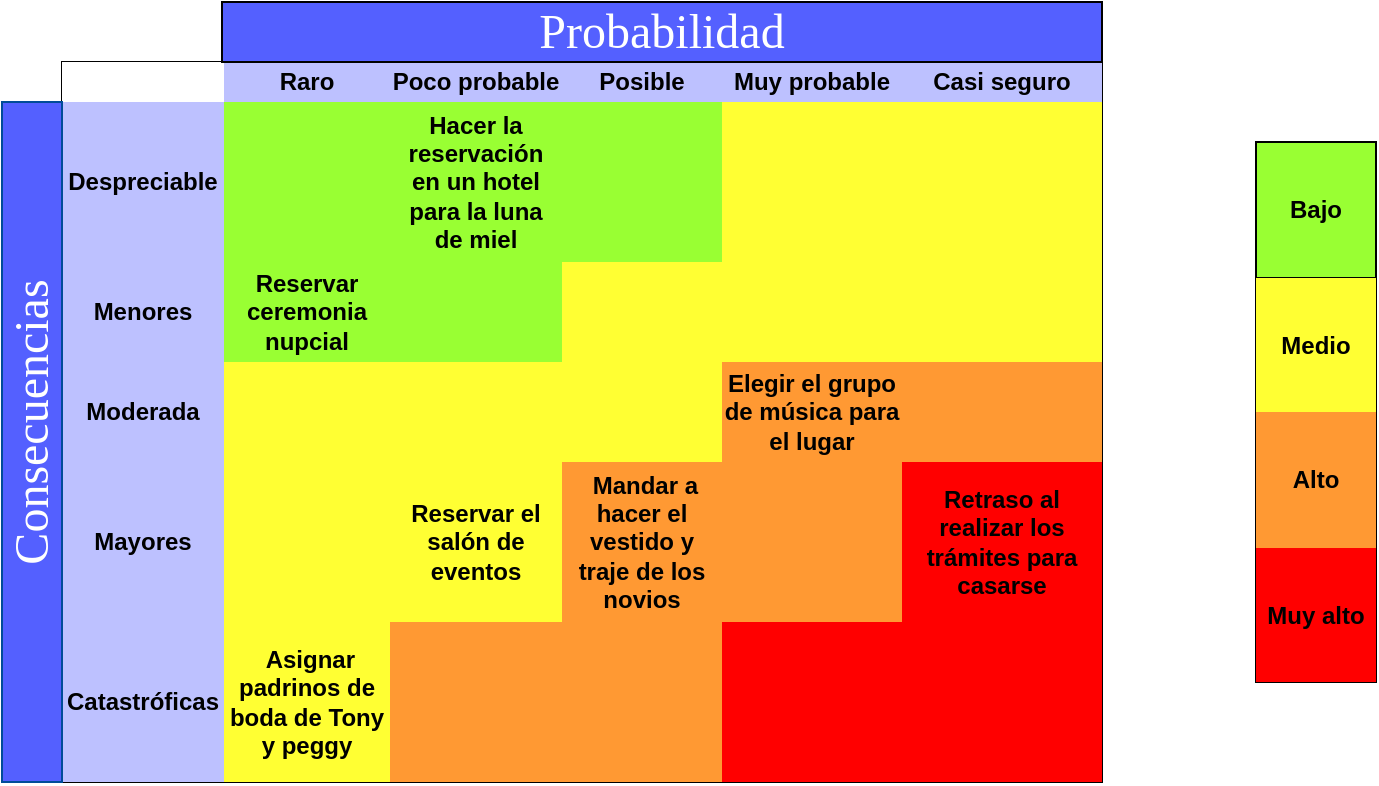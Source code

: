 <mxfile version="13.9.2" type="github">
  <diagram id="O2L6ZDKTy80kTJVc9CIp" name="Page-1">
    <mxGraphModel dx="1108" dy="482" grid="1" gridSize="10" guides="1" tooltips="1" connect="1" arrows="1" fold="1" page="1" pageScale="1" pageWidth="827" pageHeight="1169" math="0" shadow="0">
      <root>
        <mxCell id="0" />
        <mxCell id="1" parent="0" />
        <mxCell id="Ua8xMUkntEhrLMiah1p--66" value="" style="shape=table;html=1;whiteSpace=wrap;startSize=0;container=1;collapsible=0;childLayout=tableLayout;" vertex="1" parent="1">
          <mxGeometry x="230" y="120" width="520" height="360" as="geometry" />
        </mxCell>
        <mxCell id="Ua8xMUkntEhrLMiah1p--67" value="" style="shape=partialRectangle;html=1;whiteSpace=wrap;collapsible=0;dropTarget=0;pointerEvents=0;fillColor=#BDC1FF;top=0;left=0;bottom=0;right=0;points=[[0,0.5],[1,0.5]];portConstraint=eastwest;" vertex="1" parent="Ua8xMUkntEhrLMiah1p--66">
          <mxGeometry width="520" height="20" as="geometry" />
        </mxCell>
        <mxCell id="Ua8xMUkntEhrLMiah1p--68" value="" style="shape=partialRectangle;html=1;whiteSpace=wrap;connectable=0;overflow=hidden;fillColor=#FFFFFF;top=0;left=0;bottom=0;right=0;" vertex="1" parent="Ua8xMUkntEhrLMiah1p--67">
          <mxGeometry width="81" height="20" as="geometry" />
        </mxCell>
        <mxCell id="Ua8xMUkntEhrLMiah1p--69" value="&lt;b&gt;Raro&lt;/b&gt;" style="shape=partialRectangle;html=1;whiteSpace=wrap;connectable=0;overflow=hidden;fillColor=none;top=0;left=0;bottom=0;right=0;" vertex="1" parent="Ua8xMUkntEhrLMiah1p--67">
          <mxGeometry x="81" width="83" height="20" as="geometry" />
        </mxCell>
        <mxCell id="Ua8xMUkntEhrLMiah1p--70" value="&lt;b&gt;Poco probable&lt;/b&gt;" style="shape=partialRectangle;html=1;whiteSpace=wrap;connectable=0;overflow=hidden;fillColor=none;top=0;left=0;bottom=0;right=0;" vertex="1" parent="Ua8xMUkntEhrLMiah1p--67">
          <mxGeometry x="164" width="86" height="20" as="geometry" />
        </mxCell>
        <mxCell id="Ua8xMUkntEhrLMiah1p--71" value="&lt;b&gt;Posible&lt;/b&gt;" style="shape=partialRectangle;html=1;whiteSpace=wrap;connectable=0;overflow=hidden;fillColor=none;top=0;left=0;bottom=0;right=0;" vertex="1" parent="Ua8xMUkntEhrLMiah1p--67">
          <mxGeometry x="250" width="80" height="20" as="geometry" />
        </mxCell>
        <mxCell id="Ua8xMUkntEhrLMiah1p--72" value="&lt;b&gt;Muy probable&lt;/b&gt;" style="shape=partialRectangle;html=1;whiteSpace=wrap;connectable=0;overflow=hidden;fillColor=none;top=0;left=0;bottom=0;right=0;" vertex="1" parent="Ua8xMUkntEhrLMiah1p--67">
          <mxGeometry x="330" width="90" height="20" as="geometry" />
        </mxCell>
        <mxCell id="Ua8xMUkntEhrLMiah1p--73" value="&lt;b&gt;Casi seguro&lt;/b&gt;" style="shape=partialRectangle;html=1;whiteSpace=wrap;connectable=0;overflow=hidden;fillColor=none;top=0;left=0;bottom=0;right=0;" vertex="1" parent="Ua8xMUkntEhrLMiah1p--67">
          <mxGeometry x="420" width="100" height="20" as="geometry" />
        </mxCell>
        <mxCell id="Ua8xMUkntEhrLMiah1p--74" value="" style="shape=partialRectangle;html=1;whiteSpace=wrap;collapsible=0;dropTarget=0;pointerEvents=0;fillColor=none;top=0;left=0;bottom=0;right=0;points=[[0,0.5],[1,0.5]];portConstraint=eastwest;" vertex="1" parent="Ua8xMUkntEhrLMiah1p--66">
          <mxGeometry y="20" width="520" height="80" as="geometry" />
        </mxCell>
        <mxCell id="Ua8xMUkntEhrLMiah1p--75" value="&lt;b&gt;Despreciable&lt;/b&gt;" style="shape=partialRectangle;html=1;whiteSpace=wrap;connectable=0;overflow=hidden;fillColor=#BDC1FF;top=0;left=0;bottom=0;right=0;" vertex="1" parent="Ua8xMUkntEhrLMiah1p--74">
          <mxGeometry width="81" height="80" as="geometry" />
        </mxCell>
        <mxCell id="Ua8xMUkntEhrLMiah1p--76" value="" style="shape=partialRectangle;html=1;whiteSpace=wrap;connectable=0;overflow=hidden;fillColor=#99FF33;top=0;left=0;bottom=0;right=0;" vertex="1" parent="Ua8xMUkntEhrLMiah1p--74">
          <mxGeometry x="81" width="83" height="80" as="geometry" />
        </mxCell>
        <mxCell id="Ua8xMUkntEhrLMiah1p--77" value="&lt;b&gt;Hacer la reservación en un hotel para la luna de miel&lt;/b&gt;" style="shape=partialRectangle;html=1;whiteSpace=wrap;connectable=0;overflow=hidden;fillColor=#99FF33;top=0;left=0;bottom=0;right=0;" vertex="1" parent="Ua8xMUkntEhrLMiah1p--74">
          <mxGeometry x="164" width="86" height="80" as="geometry" />
        </mxCell>
        <mxCell id="Ua8xMUkntEhrLMiah1p--78" value="" style="shape=partialRectangle;html=1;whiteSpace=wrap;connectable=0;overflow=hidden;fillColor=#99FF33;top=0;left=0;bottom=0;right=0;" vertex="1" parent="Ua8xMUkntEhrLMiah1p--74">
          <mxGeometry x="250" width="80" height="80" as="geometry" />
        </mxCell>
        <mxCell id="Ua8xMUkntEhrLMiah1p--79" value="" style="shape=partialRectangle;html=1;whiteSpace=wrap;connectable=0;overflow=hidden;fillColor=#FFFF33;top=0;left=0;bottom=0;right=0;" vertex="1" parent="Ua8xMUkntEhrLMiah1p--74">
          <mxGeometry x="330" width="90" height="80" as="geometry" />
        </mxCell>
        <mxCell id="Ua8xMUkntEhrLMiah1p--80" value="" style="shape=partialRectangle;html=1;whiteSpace=wrap;connectable=0;overflow=hidden;fillColor=#FFFF33;top=0;left=0;bottom=0;right=0;" vertex="1" parent="Ua8xMUkntEhrLMiah1p--74">
          <mxGeometry x="420" width="100" height="80" as="geometry" />
        </mxCell>
        <mxCell id="Ua8xMUkntEhrLMiah1p--81" value="" style="shape=partialRectangle;html=1;whiteSpace=wrap;collapsible=0;dropTarget=0;pointerEvents=0;fillColor=none;top=0;left=0;bottom=0;right=0;points=[[0,0.5],[1,0.5]];portConstraint=eastwest;" vertex="1" parent="Ua8xMUkntEhrLMiah1p--66">
          <mxGeometry y="100" width="520" height="50" as="geometry" />
        </mxCell>
        <mxCell id="Ua8xMUkntEhrLMiah1p--82" value="&lt;b&gt;Menores&lt;/b&gt;" style="shape=partialRectangle;html=1;whiteSpace=wrap;connectable=0;overflow=hidden;fillColor=#BDC1FF;top=0;left=0;bottom=0;right=0;" vertex="1" parent="Ua8xMUkntEhrLMiah1p--81">
          <mxGeometry width="81" height="50" as="geometry" />
        </mxCell>
        <mxCell id="Ua8xMUkntEhrLMiah1p--83" value="&lt;b&gt;Reservar ceremonia nupcial&lt;/b&gt;" style="shape=partialRectangle;html=1;whiteSpace=wrap;connectable=0;overflow=hidden;fillColor=#99FF33;top=0;left=0;bottom=0;right=0;" vertex="1" parent="Ua8xMUkntEhrLMiah1p--81">
          <mxGeometry x="81" width="83" height="50" as="geometry" />
        </mxCell>
        <mxCell id="Ua8xMUkntEhrLMiah1p--84" value="" style="shape=partialRectangle;html=1;whiteSpace=wrap;connectable=0;overflow=hidden;fillColor=#99FF33;top=0;left=0;bottom=0;right=0;" vertex="1" parent="Ua8xMUkntEhrLMiah1p--81">
          <mxGeometry x="164" width="86" height="50" as="geometry" />
        </mxCell>
        <mxCell id="Ua8xMUkntEhrLMiah1p--85" value="" style="shape=partialRectangle;html=1;whiteSpace=wrap;connectable=0;overflow=hidden;fillColor=#FFFF33;top=0;left=0;bottom=0;right=0;" vertex="1" parent="Ua8xMUkntEhrLMiah1p--81">
          <mxGeometry x="250" width="80" height="50" as="geometry" />
        </mxCell>
        <mxCell id="Ua8xMUkntEhrLMiah1p--86" value="" style="shape=partialRectangle;html=1;whiteSpace=wrap;connectable=0;overflow=hidden;fillColor=#FFFF33;top=0;left=0;bottom=0;right=0;" vertex="1" parent="Ua8xMUkntEhrLMiah1p--81">
          <mxGeometry x="330" width="90" height="50" as="geometry" />
        </mxCell>
        <mxCell id="Ua8xMUkntEhrLMiah1p--87" value="" style="shape=partialRectangle;html=1;whiteSpace=wrap;connectable=0;overflow=hidden;fillColor=#FFFF33;top=0;left=0;bottom=0;right=0;" vertex="1" parent="Ua8xMUkntEhrLMiah1p--81">
          <mxGeometry x="420" width="100" height="50" as="geometry" />
        </mxCell>
        <mxCell id="Ua8xMUkntEhrLMiah1p--88" value="" style="shape=partialRectangle;html=1;whiteSpace=wrap;collapsible=0;dropTarget=0;pointerEvents=0;fillColor=none;top=0;left=0;bottom=0;right=0;points=[[0,0.5],[1,0.5]];portConstraint=eastwest;" vertex="1" parent="Ua8xMUkntEhrLMiah1p--66">
          <mxGeometry y="150" width="520" height="50" as="geometry" />
        </mxCell>
        <mxCell id="Ua8xMUkntEhrLMiah1p--89" value="&lt;b&gt;Moderada&lt;/b&gt;" style="shape=partialRectangle;html=1;whiteSpace=wrap;connectable=0;overflow=hidden;fillColor=#BDC1FF;top=0;left=0;bottom=0;right=0;" vertex="1" parent="Ua8xMUkntEhrLMiah1p--88">
          <mxGeometry width="81" height="50" as="geometry" />
        </mxCell>
        <mxCell id="Ua8xMUkntEhrLMiah1p--90" value="" style="shape=partialRectangle;html=1;whiteSpace=wrap;connectable=0;overflow=hidden;fillColor=#FFFF33;top=0;left=0;bottom=0;right=0;" vertex="1" parent="Ua8xMUkntEhrLMiah1p--88">
          <mxGeometry x="81" width="83" height="50" as="geometry" />
        </mxCell>
        <mxCell id="Ua8xMUkntEhrLMiah1p--91" value="" style="shape=partialRectangle;html=1;whiteSpace=wrap;connectable=0;overflow=hidden;fillColor=#FFFF33;top=0;left=0;bottom=0;right=0;" vertex="1" parent="Ua8xMUkntEhrLMiah1p--88">
          <mxGeometry x="164" width="86" height="50" as="geometry" />
        </mxCell>
        <mxCell id="Ua8xMUkntEhrLMiah1p--92" value="" style="shape=partialRectangle;html=1;whiteSpace=wrap;connectable=0;overflow=hidden;fillColor=#FFFF33;top=0;left=0;bottom=0;right=0;" vertex="1" parent="Ua8xMUkntEhrLMiah1p--88">
          <mxGeometry x="250" width="80" height="50" as="geometry" />
        </mxCell>
        <mxCell id="Ua8xMUkntEhrLMiah1p--93" value="&lt;b&gt;Elegir el grupo de música para el lugar&lt;/b&gt;" style="shape=partialRectangle;html=1;whiteSpace=wrap;connectable=0;overflow=hidden;fillColor=#FF9933;top=0;left=0;bottom=0;right=0;" vertex="1" parent="Ua8xMUkntEhrLMiah1p--88">
          <mxGeometry x="330" width="90" height="50" as="geometry" />
        </mxCell>
        <mxCell id="Ua8xMUkntEhrLMiah1p--94" value="" style="shape=partialRectangle;html=1;whiteSpace=wrap;connectable=0;overflow=hidden;fillColor=#FF9933;top=0;left=0;bottom=0;right=0;" vertex="1" parent="Ua8xMUkntEhrLMiah1p--88">
          <mxGeometry x="420" width="100" height="50" as="geometry" />
        </mxCell>
        <mxCell id="Ua8xMUkntEhrLMiah1p--95" value="" style="shape=partialRectangle;html=1;whiteSpace=wrap;collapsible=0;dropTarget=0;pointerEvents=0;fillColor=none;top=0;left=0;bottom=0;right=0;points=[[0,0.5],[1,0.5]];portConstraint=eastwest;" vertex="1" parent="Ua8xMUkntEhrLMiah1p--66">
          <mxGeometry y="200" width="520" height="80" as="geometry" />
        </mxCell>
        <mxCell id="Ua8xMUkntEhrLMiah1p--96" value="&lt;b&gt;Mayores&lt;/b&gt;" style="shape=partialRectangle;html=1;whiteSpace=wrap;connectable=0;overflow=hidden;fillColor=#BDC1FF;top=0;left=0;bottom=0;right=0;" vertex="1" parent="Ua8xMUkntEhrLMiah1p--95">
          <mxGeometry width="81" height="80" as="geometry" />
        </mxCell>
        <mxCell id="Ua8xMUkntEhrLMiah1p--97" value="" style="shape=partialRectangle;html=1;whiteSpace=wrap;connectable=0;overflow=hidden;fillColor=#FFFF33;top=0;left=0;bottom=0;right=0;" vertex="1" parent="Ua8xMUkntEhrLMiah1p--95">
          <mxGeometry x="81" width="83" height="80" as="geometry" />
        </mxCell>
        <mxCell id="Ua8xMUkntEhrLMiah1p--98" value="&lt;b&gt;Reservar el salón de eventos&lt;/b&gt;" style="shape=partialRectangle;html=1;whiteSpace=wrap;connectable=0;overflow=hidden;fillColor=#FFFF33;top=0;left=0;bottom=0;right=0;" vertex="1" parent="Ua8xMUkntEhrLMiah1p--95">
          <mxGeometry x="164" width="86" height="80" as="geometry" />
        </mxCell>
        <mxCell id="Ua8xMUkntEhrLMiah1p--99" value="&lt;b&gt;&amp;nbsp;Mandar a hacer el vestido y traje de los novios&lt;/b&gt;" style="shape=partialRectangle;html=1;whiteSpace=wrap;connectable=0;overflow=hidden;fillColor=#FF9933;top=0;left=0;bottom=0;right=0;" vertex="1" parent="Ua8xMUkntEhrLMiah1p--95">
          <mxGeometry x="250" width="80" height="80" as="geometry" />
        </mxCell>
        <mxCell id="Ua8xMUkntEhrLMiah1p--100" value="" style="shape=partialRectangle;html=1;whiteSpace=wrap;connectable=0;overflow=hidden;fillColor=#FF9933;top=0;left=0;bottom=0;right=0;" vertex="1" parent="Ua8xMUkntEhrLMiah1p--95">
          <mxGeometry x="330" width="90" height="80" as="geometry" />
        </mxCell>
        <mxCell id="Ua8xMUkntEhrLMiah1p--101" value="&lt;b&gt;Retraso al realizar los trámites para casarse&lt;/b&gt;" style="shape=partialRectangle;html=1;whiteSpace=wrap;connectable=0;overflow=hidden;fillColor=#FF0000;top=0;left=0;bottom=0;right=0;" vertex="1" parent="Ua8xMUkntEhrLMiah1p--95">
          <mxGeometry x="420" width="100" height="80" as="geometry" />
        </mxCell>
        <mxCell id="Ua8xMUkntEhrLMiah1p--102" value="" style="shape=partialRectangle;html=1;whiteSpace=wrap;collapsible=0;dropTarget=0;pointerEvents=0;fillColor=none;top=0;left=0;bottom=0;right=0;points=[[0,0.5],[1,0.5]];portConstraint=eastwest;" vertex="1" parent="Ua8xMUkntEhrLMiah1p--66">
          <mxGeometry y="280" width="520" height="80" as="geometry" />
        </mxCell>
        <mxCell id="Ua8xMUkntEhrLMiah1p--103" value="&lt;b&gt;Catastróficas&lt;/b&gt;" style="shape=partialRectangle;html=1;whiteSpace=wrap;connectable=0;overflow=hidden;fillColor=#BDC1FF;top=0;left=0;bottom=0;right=0;strokeColor=#BDC1FF;" vertex="1" parent="Ua8xMUkntEhrLMiah1p--102">
          <mxGeometry width="81" height="80" as="geometry" />
        </mxCell>
        <mxCell id="Ua8xMUkntEhrLMiah1p--104" value="&lt;b&gt;&amp;nbsp;Asignar padrinos de boda de Tony y peggy&lt;/b&gt;" style="shape=partialRectangle;html=1;whiteSpace=wrap;connectable=0;overflow=hidden;fillColor=#FFFF33;top=0;left=0;bottom=0;right=0;" vertex="1" parent="Ua8xMUkntEhrLMiah1p--102">
          <mxGeometry x="81" width="83" height="80" as="geometry" />
        </mxCell>
        <mxCell id="Ua8xMUkntEhrLMiah1p--105" value="" style="shape=partialRectangle;html=1;whiteSpace=wrap;connectable=0;overflow=hidden;fillColor=#FF9933;top=0;left=0;bottom=0;right=0;" vertex="1" parent="Ua8xMUkntEhrLMiah1p--102">
          <mxGeometry x="164" width="86" height="80" as="geometry" />
        </mxCell>
        <mxCell id="Ua8xMUkntEhrLMiah1p--106" value="" style="shape=partialRectangle;html=1;whiteSpace=wrap;connectable=0;overflow=hidden;fillColor=#FF9933;top=0;left=0;bottom=0;right=0;" vertex="1" parent="Ua8xMUkntEhrLMiah1p--102">
          <mxGeometry x="250" width="80" height="80" as="geometry" />
        </mxCell>
        <mxCell id="Ua8xMUkntEhrLMiah1p--107" value="" style="shape=partialRectangle;html=1;whiteSpace=wrap;connectable=0;overflow=hidden;fillColor=#FF0000;top=0;left=0;bottom=0;right=0;" vertex="1" parent="Ua8xMUkntEhrLMiah1p--102">
          <mxGeometry x="330" width="90" height="80" as="geometry" />
        </mxCell>
        <mxCell id="Ua8xMUkntEhrLMiah1p--108" value="" style="shape=partialRectangle;html=1;whiteSpace=wrap;connectable=0;overflow=hidden;fillColor=#FF0000;top=0;left=0;bottom=0;right=0;" vertex="1" parent="Ua8xMUkntEhrLMiah1p--102">
          <mxGeometry x="420" width="100" height="80" as="geometry" />
        </mxCell>
        <mxCell id="Ua8xMUkntEhrLMiah1p--109" value="" style="whiteSpace=wrap;html=1;fillColor=#5460FF;strokeColor=#004C99;" vertex="1" parent="1">
          <mxGeometry x="200" y="140" width="30" height="340" as="geometry" />
        </mxCell>
        <mxCell id="Ua8xMUkntEhrLMiah1p--111" value="&lt;font face=&quot;Times New Roman&quot; style=&quot;font-size: 24px&quot; color=&quot;#ffffff&quot;&gt;Probabilidad&lt;/font&gt;" style="whiteSpace=wrap;html=1;direction=north;fillColor=#5460FF;" vertex="1" parent="1">
          <mxGeometry x="310" y="90" width="440" height="30" as="geometry" />
        </mxCell>
        <mxCell id="Ua8xMUkntEhrLMiah1p--112" value="&lt;font face=&quot;Times New Roman&quot; style=&quot;font-size: 24px&quot; color=&quot;#ffffff&quot;&gt;Consecuencias&lt;/font&gt;" style="text;html=1;strokeColor=none;fillColor=none;align=center;verticalAlign=middle;whiteSpace=wrap;rounded=0;rotation=270;" vertex="1" parent="1">
          <mxGeometry x="195" y="290" width="40" height="20" as="geometry" />
        </mxCell>
        <mxCell id="Ua8xMUkntEhrLMiah1p--113" value="" style="shape=table;html=1;whiteSpace=wrap;startSize=0;container=1;collapsible=0;childLayout=tableLayout;fillColor=#99FF33;" vertex="1" parent="1">
          <mxGeometry x="827" y="160" width="60" height="270" as="geometry" />
        </mxCell>
        <mxCell id="Ua8xMUkntEhrLMiah1p--114" value="" style="shape=partialRectangle;html=1;whiteSpace=wrap;collapsible=0;dropTarget=0;pointerEvents=0;fillColor=none;top=0;left=0;bottom=0;right=0;points=[[0,0.5],[1,0.5]];portConstraint=eastwest;" vertex="1" parent="Ua8xMUkntEhrLMiah1p--113">
          <mxGeometry width="60" height="68" as="geometry" />
        </mxCell>
        <mxCell id="Ua8xMUkntEhrLMiah1p--115" value="&lt;b&gt;Bajo&lt;/b&gt;" style="shape=partialRectangle;html=1;whiteSpace=wrap;connectable=0;overflow=hidden;fillColor=none;top=0;left=0;bottom=0;right=0;" vertex="1" parent="Ua8xMUkntEhrLMiah1p--114">
          <mxGeometry width="60" height="68" as="geometry" />
        </mxCell>
        <mxCell id="Ua8xMUkntEhrLMiah1p--116" value="" style="shape=partialRectangle;html=1;whiteSpace=wrap;collapsible=0;dropTarget=0;pointerEvents=0;fillColor=none;top=0;left=0;bottom=0;right=0;points=[[0,0.5],[1,0.5]];portConstraint=eastwest;" vertex="1" parent="Ua8xMUkntEhrLMiah1p--113">
          <mxGeometry y="68" width="60" height="67" as="geometry" />
        </mxCell>
        <mxCell id="Ua8xMUkntEhrLMiah1p--117" value="&lt;b&gt;Medio&lt;/b&gt;" style="shape=partialRectangle;html=1;whiteSpace=wrap;connectable=0;overflow=hidden;fillColor=#FFFF33;top=0;left=0;bottom=0;right=0;" vertex="1" parent="Ua8xMUkntEhrLMiah1p--116">
          <mxGeometry width="60" height="67" as="geometry" />
        </mxCell>
        <mxCell id="Ua8xMUkntEhrLMiah1p--118" value="" style="shape=partialRectangle;html=1;whiteSpace=wrap;collapsible=0;dropTarget=0;pointerEvents=0;fillColor=none;top=0;left=0;bottom=0;right=0;points=[[0,0.5],[1,0.5]];portConstraint=eastwest;" vertex="1" parent="Ua8xMUkntEhrLMiah1p--113">
          <mxGeometry y="135" width="60" height="68" as="geometry" />
        </mxCell>
        <mxCell id="Ua8xMUkntEhrLMiah1p--119" value="&lt;b&gt;Alto&lt;/b&gt;" style="shape=partialRectangle;html=1;whiteSpace=wrap;connectable=0;overflow=hidden;fillColor=#FF9933;top=0;left=0;bottom=0;right=0;" vertex="1" parent="Ua8xMUkntEhrLMiah1p--118">
          <mxGeometry width="60" height="68" as="geometry" />
        </mxCell>
        <mxCell id="Ua8xMUkntEhrLMiah1p--120" value="" style="shape=partialRectangle;html=1;whiteSpace=wrap;collapsible=0;dropTarget=0;pointerEvents=0;fillColor=none;top=0;left=0;bottom=0;right=0;points=[[0,0.5],[1,0.5]];portConstraint=eastwest;" vertex="1" parent="Ua8xMUkntEhrLMiah1p--113">
          <mxGeometry y="203" width="60" height="67" as="geometry" />
        </mxCell>
        <mxCell id="Ua8xMUkntEhrLMiah1p--121" value="&lt;b&gt;Muy alto&lt;/b&gt;" style="shape=partialRectangle;html=1;whiteSpace=wrap;connectable=0;overflow=hidden;fillColor=#FF0000;top=0;left=0;bottom=0;right=0;" vertex="1" parent="Ua8xMUkntEhrLMiah1p--120">
          <mxGeometry width="60" height="67" as="geometry" />
        </mxCell>
      </root>
    </mxGraphModel>
  </diagram>
</mxfile>
